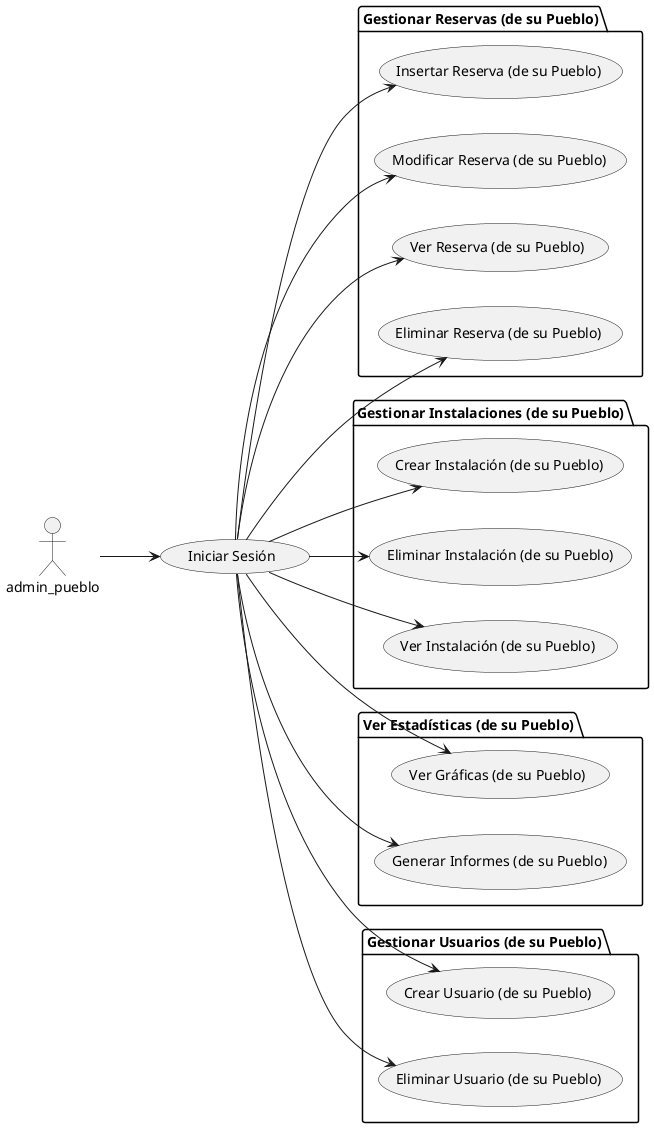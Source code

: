 ﻿@startuml
left to right direction
actor admin_pueblo

usecase "Iniciar Sesión" as UC_IniciarSesion

package "Gestionar Reservas (de su Pueblo)" as UC_GestionarReservas {
  usecase "Insertar Reserva (de su Pueblo)" as UC_InsertarReserva
  usecase "Modificar Reserva (de su Pueblo)" as UC_ModificarReserva
  usecase "Ver Reserva (de su Pueblo)" as UC_VerReserva
  usecase "Eliminar Reserva (de su Pueblo)" as UC_EliminarReserva
}

package "Gestionar Instalaciones (de su Pueblo)" as UC_GestionarInstalaciones {
  usecase "Crear Instalación (de su Pueblo)" as UC_CrearInstalacion
  usecase "Eliminar Instalación (de su Pueblo)" as UC_EliminarInstalacion
  usecase "Ver Instalación (de su Pueblo)" as UC_VerInstalacion
}

package "Ver Estadísticas (de su Pueblo)" as UC_VerEstadisticas {
  usecase "Ver Gráficas (de su Pueblo)" as UC_VerGraficas
  usecase "Generar Informes (de su Pueblo)" as UC_GenerarInformes
}

package "Gestionar Usuarios (de su Pueblo)" as UC_GestionarUsuarios {
  usecase "Crear Usuario (de su Pueblo)" as UC_CrearUsuario
  usecase "Eliminar Usuario (de su Pueblo)" as UC_EliminarUsuario
}

admin_pueblo --> UC_IniciarSesion
UC_IniciarSesion --> UC_InsertarReserva
UC_IniciarSesion --> UC_ModificarReserva
UC_IniciarSesion --> UC_VerReserva
UC_IniciarSesion --> UC_EliminarReserva

UC_IniciarSesion --> UC_CrearInstalacion
UC_IniciarSesion --> UC_EliminarInstalacion
UC_IniciarSesion --> UC_VerInstalacion

UC_IniciarSesion --> UC_VerGraficas
UC_IniciarSesion --> UC_GenerarInformes

UC_IniciarSesion --> UC_CrearUsuario
UC_IniciarSesion --> UC_EliminarUsuario
@enduml